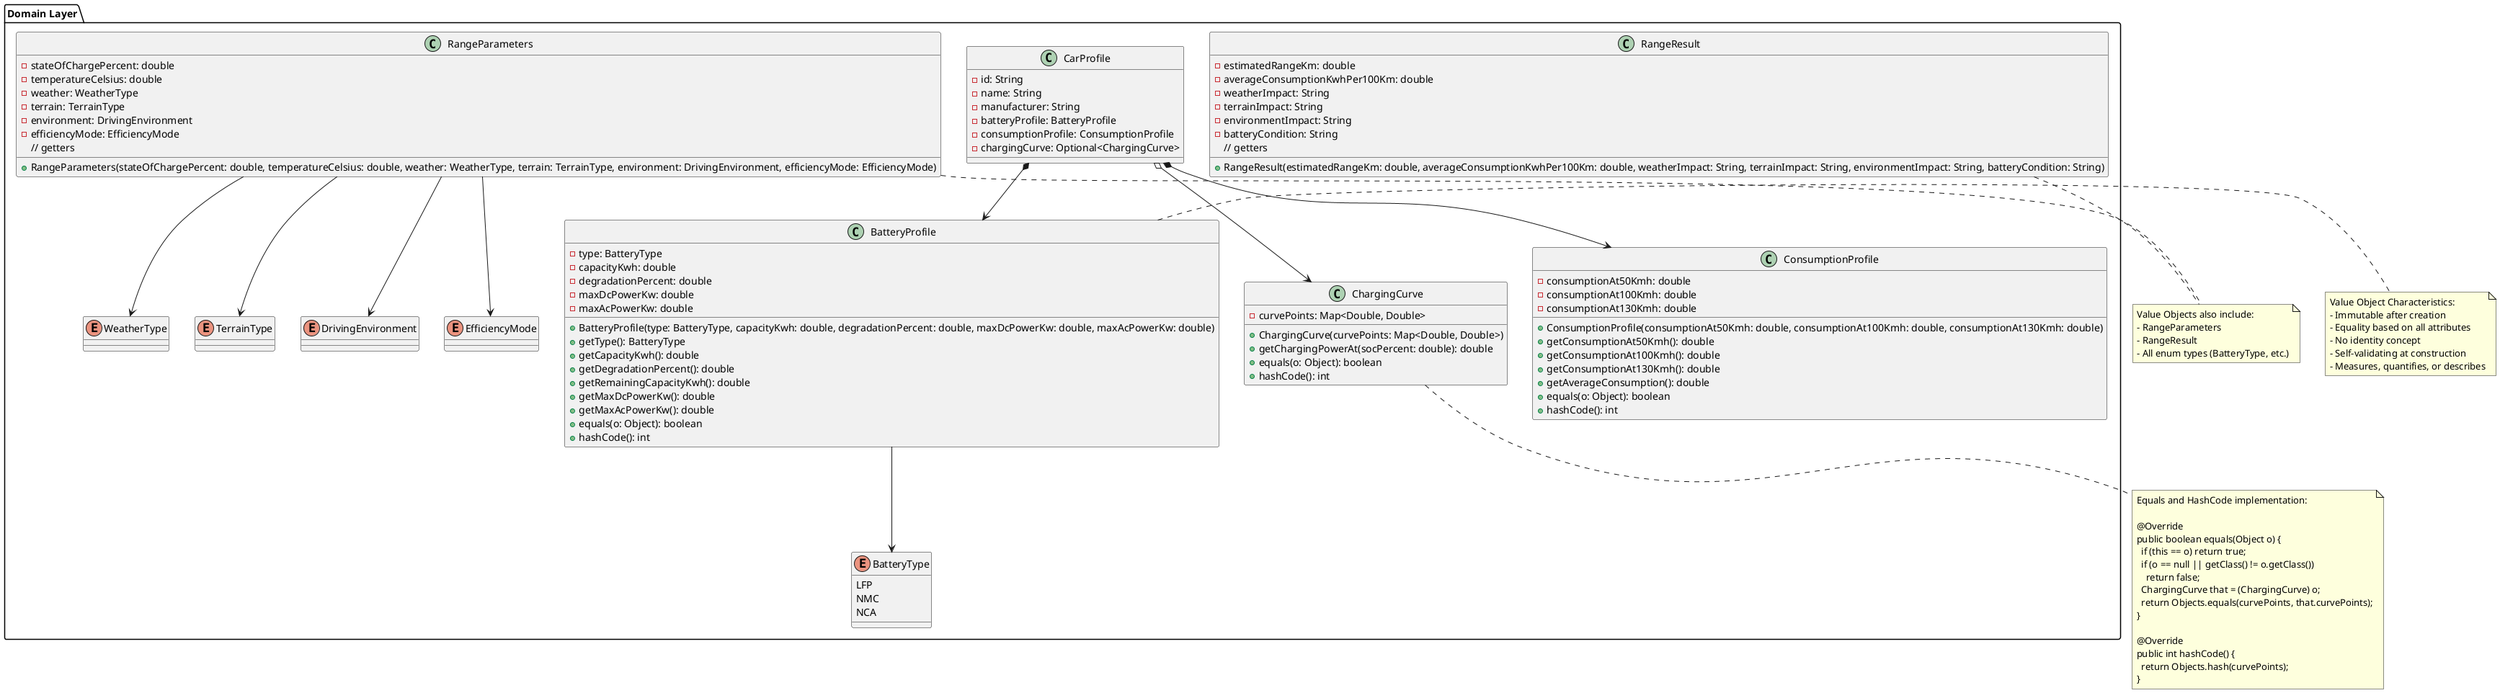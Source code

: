 @startuml DDD_ValueObjects

package "Domain Layer" {
  class CarProfile {
    -id: String
    -name: String
    -manufacturer: String
    -batteryProfile: BatteryProfile
    -consumptionProfile: ConsumptionProfile
    -chargingCurve: Optional<ChargingCurve>
  }
  
  class BatteryProfile {
    -type: BatteryType
    -capacityKwh: double
    -degradationPercent: double
    -maxDcPowerKw: double
    -maxAcPowerKw: double
    +BatteryProfile(type: BatteryType, capacityKwh: double, degradationPercent: double, maxDcPowerKw: double, maxAcPowerKw: double)
    +getType(): BatteryType
    +getCapacityKwh(): double
    +getDegradationPercent(): double
    +getRemainingCapacityKwh(): double
    +getMaxDcPowerKw(): double
    +getMaxAcPowerKw(): double
    +equals(o: Object): boolean
    +hashCode(): int
  }
  
  class ConsumptionProfile {
    -consumptionAt50Kmh: double
    -consumptionAt100Kmh: double
    -consumptionAt130Kmh: double
    +ConsumptionProfile(consumptionAt50Kmh: double, consumptionAt100Kmh: double, consumptionAt130Kmh: double)
    +getConsumptionAt50Kmh(): double
    +getConsumptionAt100Kmh(): double
    +getConsumptionAt130Kmh(): double
    +getAverageConsumption(): double
    +equals(o: Object): boolean
    +hashCode(): int
  }
  
  class ChargingCurve {
    -curvePoints: Map<Double, Double>
    +ChargingCurve(curvePoints: Map<Double, Double>)
    +getChargingPowerAt(socPercent: double): double
    +equals(o: Object): boolean
    +hashCode(): int
  }
  
  enum BatteryType {
    LFP
    NMC
    NCA
  }
  
  class RangeParameters {
    -stateOfChargePercent: double
    -temperatureCelsius: double
    -weather: WeatherType
    -terrain: TerrainType
    -environment: DrivingEnvironment
    -efficiencyMode: EfficiencyMode
    +RangeParameters(stateOfChargePercent: double, temperatureCelsius: double, weather: WeatherType, terrain: TerrainType, environment: DrivingEnvironment, efficiencyMode: EfficiencyMode)
    // getters
  }
  
  class RangeResult {
    -estimatedRangeKm: double
    -averageConsumptionKwhPer100Km: double
    -weatherImpact: String
    -terrainImpact: String
    -environmentImpact: String
    -batteryCondition: String
    +RangeResult(estimatedRangeKm: double, averageConsumptionKwhPer100Km: double, weatherImpact: String, terrainImpact: String, environmentImpact: String, batteryCondition: String)
    // getters
  }
  
  enum WeatherType
  enum TerrainType
  enum DrivingEnvironment
  enum EfficiencyMode
}

' Relationships
CarProfile *--> BatteryProfile
CarProfile *--> ConsumptionProfile
CarProfile o--> ChargingCurve
BatteryProfile --> BatteryType
RangeParameters --> WeatherType
RangeParameters --> TerrainType
RangeParameters --> DrivingEnvironment
RangeParameters --> EfficiencyMode

' Notes
note right of BatteryProfile
  Value Object Characteristics:
  - Immutable after creation
  - Equality based on all attributes
  - No identity concept
  - Self-validating at construction
  - Measures, quantifies, or describes
end note

note bottom of ChargingCurve
  Equals and HashCode implementation:
  
  @Override
  public boolean equals(Object o) {
    if (this == o) return true;
    if (o == null || getClass() != o.getClass()) 
      return false;
    ChargingCurve that = (ChargingCurve) o;
    return Objects.equals(curvePoints, that.curvePoints);
  }
  
  @Override
  public int hashCode() {
    return Objects.hash(curvePoints);
  }
end note

note "Value Objects also include:\n- RangeParameters\n- RangeResult\n- All enum types (BatteryType, etc.)" as N1
RangeParameters .. N1
RangeResult .. N1

@enduml 